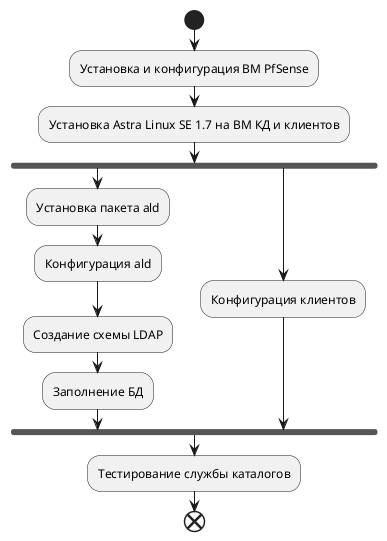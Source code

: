 @startuml model

start
:Установка и конфигурация ВМ PfSense;
:Установка Astra Linux SE 1.7 на ВМ КД и клиентов;
fork
:Установка пакета ald;
:Конфигурация ald;
:Создание схемы LDAP;
:Заполнение БД;
fork again
:Конфигурация клиентов;
end fork
:Тестирование службы каталогов;
end 
@enduml